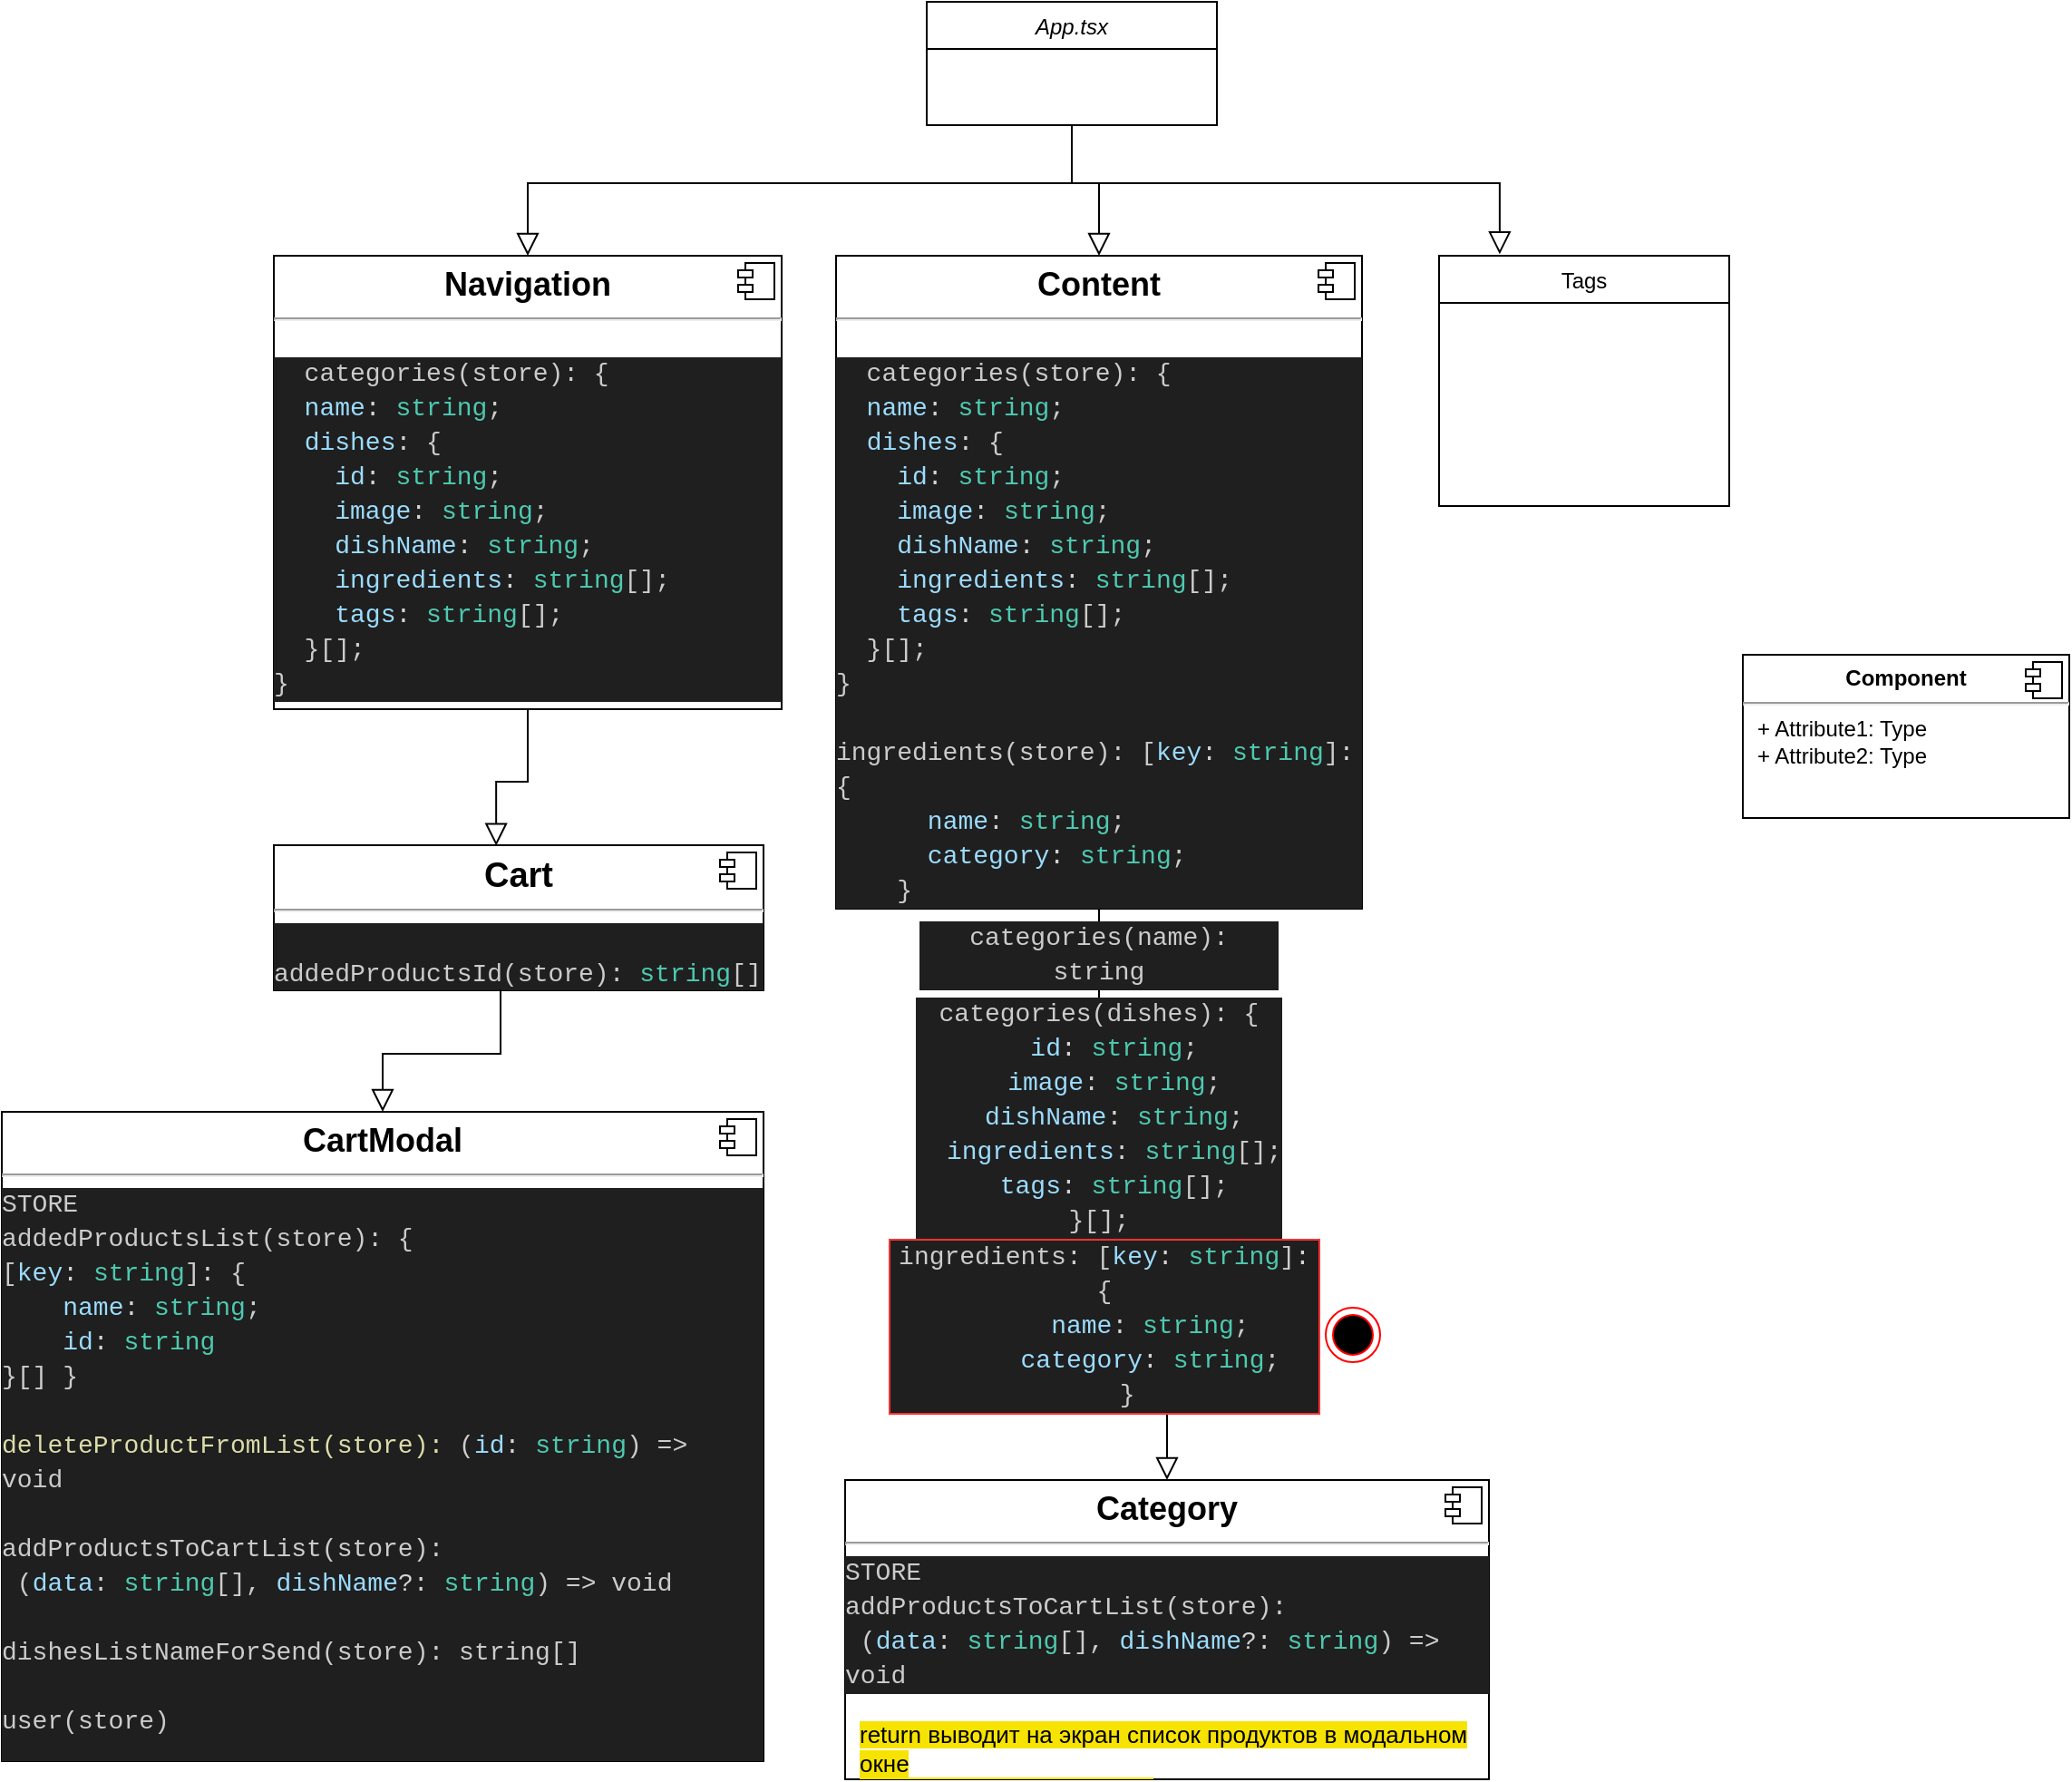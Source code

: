<mxfile version="21.3.4" type="github">
  <diagram id="C5RBs43oDa-KdzZeNtuy" name="Page-1">
    <mxGraphModel dx="2227" dy="1890" grid="1" gridSize="10" guides="1" tooltips="1" connect="1" arrows="1" fold="1" page="1" pageScale="1" pageWidth="827" pageHeight="1169" math="0" shadow="0">
      <root>
        <mxCell id="WIyWlLk6GJQsqaUBKTNV-0" />
        <mxCell id="WIyWlLk6GJQsqaUBKTNV-1" parent="WIyWlLk6GJQsqaUBKTNV-0" />
        <mxCell id="zkfFHV4jXpPFQw0GAbJ--0" value="App.tsx" style="swimlane;fontStyle=2;align=center;verticalAlign=top;childLayout=stackLayout;horizontal=1;startSize=26;horizontalStack=0;resizeParent=1;resizeLast=0;collapsible=1;marginBottom=0;rounded=0;shadow=0;strokeWidth=1;" parent="WIyWlLk6GJQsqaUBKTNV-1" vertex="1">
          <mxGeometry x="-60" y="-1050" width="160" height="68" as="geometry">
            <mxRectangle x="230" y="140" width="160" height="26" as="alternateBounds" />
          </mxGeometry>
        </mxCell>
        <mxCell id="zkfFHV4jXpPFQw0GAbJ--16" value="" style="endArrow=block;endSize=10;endFill=0;shadow=0;strokeWidth=1;rounded=0;edgeStyle=elbowEdgeStyle;elbow=vertical;entryX=0.5;entryY=0;entryDx=0;entryDy=0;" parent="WIyWlLk6GJQsqaUBKTNV-1" target="HImORC_qOO-QrwHqmKr2-34" edge="1">
          <mxGeometry width="160" relative="1" as="geometry">
            <mxPoint x="42" y="-950" as="sourcePoint" />
            <mxPoint x="-80" y="-920" as="targetPoint" />
            <Array as="points">
              <mxPoint x="12" y="-950" />
            </Array>
          </mxGeometry>
        </mxCell>
        <mxCell id="HImORC_qOO-QrwHqmKr2-2" value="Tags" style="swimlane;fontStyle=0;align=center;verticalAlign=top;childLayout=stackLayout;horizontal=1;startSize=26;horizontalStack=0;resizeParent=1;resizeLast=0;collapsible=1;marginBottom=0;rounded=0;shadow=0;strokeWidth=1;" vertex="1" parent="WIyWlLk6GJQsqaUBKTNV-1">
          <mxGeometry x="222.5" y="-910" width="160" height="138" as="geometry">
            <mxRectangle x="550" y="140" width="160" height="26" as="alternateBounds" />
          </mxGeometry>
        </mxCell>
        <mxCell id="HImORC_qOO-QrwHqmKr2-3" value="" style="endArrow=block;endSize=10;endFill=0;shadow=0;strokeWidth=1;rounded=0;edgeStyle=elbowEdgeStyle;elbow=vertical;entryX=0.209;entryY=-0.006;entryDx=0;entryDy=0;exitX=0.5;exitY=1;exitDx=0;exitDy=0;entryPerimeter=0;" edge="1" parent="WIyWlLk6GJQsqaUBKTNV-1" source="zkfFHV4jXpPFQw0GAbJ--0" target="HImORC_qOO-QrwHqmKr2-2">
          <mxGeometry width="160" relative="1" as="geometry">
            <mxPoint x="212" y="-960" as="sourcePoint" />
            <mxPoint x="90" y="-930" as="targetPoint" />
            <Array as="points">
              <mxPoint x="130" y="-950" />
            </Array>
          </mxGeometry>
        </mxCell>
        <mxCell id="HImORC_qOO-QrwHqmKr2-8" value="" style="endArrow=block;endSize=10;endFill=0;shadow=0;strokeWidth=1;rounded=0;edgeStyle=elbowEdgeStyle;elbow=vertical;entryX=0.5;entryY=0;entryDx=0;entryDy=0;" edge="1" parent="WIyWlLk6GJQsqaUBKTNV-1" source="HImORC_qOO-QrwHqmKr2-36" target="HImORC_qOO-QrwHqmKr2-47">
          <mxGeometry width="160" relative="1" as="geometry">
            <mxPoint x="200" y="-400" as="sourcePoint" />
            <mxPoint x="200" y="-280" as="targetPoint" />
            <Array as="points" />
          </mxGeometry>
        </mxCell>
        <mxCell id="HImORC_qOO-QrwHqmKr2-11" value="&lt;div style=&quot;color: rgb(204, 204, 204); background-color: rgb(31, 31, 31); font-family: Consolas, &amp;quot;Courier New&amp;quot;, monospace; font-size: 14px; line-height: 19px;&quot;&gt;categories(name): string&lt;/div&gt;" style="text;html=1;strokeColor=none;fillColor=none;align=center;verticalAlign=middle;whiteSpace=wrap;rounded=0;" vertex="1" parent="WIyWlLk6GJQsqaUBKTNV-1">
          <mxGeometry x="-65" y="-540" width="200" height="30" as="geometry" />
        </mxCell>
        <mxCell id="HImORC_qOO-QrwHqmKr2-13" value="&lt;div style=&quot;color: rgb(204, 204, 204); background-color: rgb(31, 31, 31); font-family: Consolas, &amp;quot;Courier New&amp;quot;, monospace; font-size: 14px; line-height: 19px;&quot;&gt;categories(dishes):&amp;nbsp;{&lt;/div&gt;&lt;div style=&quot;color: rgb(204, 204, 204); background-color: rgb(31, 31, 31); font-family: Consolas, &amp;quot;Courier New&amp;quot;, monospace; font-size: 14px; line-height: 19px;&quot;&gt;&lt;div&gt;&amp;nbsp; &lt;span style=&quot;color: #9cdcfe;&quot;&gt;id&lt;/span&gt;&lt;span style=&quot;color: #d4d4d4;&quot;&gt;:&lt;/span&gt; &lt;span style=&quot;color: #4ec9b0;&quot;&gt;string&lt;/span&gt;;&lt;/div&gt;&lt;div&gt;&amp;nbsp; &lt;span style=&quot;color: #9cdcfe;&quot;&gt;image&lt;/span&gt;&lt;span style=&quot;color: #d4d4d4;&quot;&gt;:&lt;/span&gt; &lt;span style=&quot;color: #4ec9b0;&quot;&gt;string&lt;/span&gt;;&lt;/div&gt;&lt;div&gt;&amp;nbsp; &lt;span style=&quot;color: #9cdcfe;&quot;&gt;dishName&lt;/span&gt;&lt;span style=&quot;color: #d4d4d4;&quot;&gt;:&lt;/span&gt; &lt;span style=&quot;color: #4ec9b0;&quot;&gt;string&lt;/span&gt;;&lt;/div&gt;&lt;div&gt;&amp;nbsp; &lt;span style=&quot;color: #9cdcfe;&quot;&gt;ingredients&lt;/span&gt;&lt;span style=&quot;color: #d4d4d4;&quot;&gt;:&lt;/span&gt; &lt;span style=&quot;color: #4ec9b0;&quot;&gt;string&lt;/span&gt;[];&lt;/div&gt;&lt;div&gt;&amp;nbsp; &lt;span style=&quot;color: #9cdcfe;&quot;&gt;tags&lt;/span&gt;&lt;span style=&quot;color: #d4d4d4;&quot;&gt;:&lt;/span&gt; &lt;span style=&quot;color: #4ec9b0;&quot;&gt;string&lt;/span&gt;[];&lt;/div&gt;&lt;div&gt;}[];&lt;/div&gt;&lt;/div&gt;" style="text;html=1;strokeColor=none;fillColor=none;align=center;verticalAlign=middle;whiteSpace=wrap;rounded=0;" vertex="1" parent="WIyWlLk6GJQsqaUBKTNV-1">
          <mxGeometry x="-115" y="-450" width="300" height="30" as="geometry" />
        </mxCell>
        <mxCell id="HImORC_qOO-QrwHqmKr2-14" value="&lt;div style=&quot;color: rgb(204, 204, 204); background-color: rgb(31, 31, 31); font-family: Consolas, &amp;quot;Courier New&amp;quot;, monospace; font-size: 14px; line-height: 19px;&quot;&gt;ingredients:&amp;nbsp;[&lt;span style=&quot;color: rgb(156, 220, 254);&quot;&gt;key&lt;/span&gt;&lt;span style=&quot;color: rgb(212, 212, 212);&quot;&gt;:&lt;/span&gt;&lt;span style=&quot;&quot;&gt; &lt;/span&gt;&lt;span style=&quot;color: rgb(78, 201, 176);&quot;&gt;string&lt;/span&gt;&lt;span style=&quot;&quot;&gt;]&lt;/span&gt;&lt;span style=&quot;color: rgb(212, 212, 212);&quot;&gt;:&lt;/span&gt;&lt;span style=&quot;&quot;&gt; {&lt;/span&gt;&lt;/div&gt;&lt;div style=&quot;color: rgb(204, 204, 204); background-color: rgb(31, 31, 31); font-family: Consolas, &amp;quot;Courier New&amp;quot;, monospace; font-size: 14px; line-height: 19px;&quot;&gt;&lt;div&gt;&amp;nbsp; &amp;nbsp; &amp;nbsp; &lt;span style=&quot;color: #9cdcfe;&quot;&gt;name&lt;/span&gt;&lt;span style=&quot;color: #d4d4d4;&quot;&gt;:&lt;/span&gt; &lt;span style=&quot;color: #4ec9b0;&quot;&gt;string&lt;/span&gt;;&lt;/div&gt;&lt;div&gt;&amp;nbsp; &amp;nbsp; &amp;nbsp; &lt;span style=&quot;color: #9cdcfe;&quot;&gt;category&lt;/span&gt;&lt;span style=&quot;color: #d4d4d4;&quot;&gt;:&lt;/span&gt; &lt;span style=&quot;color: #4ec9b0;&quot;&gt;string&lt;/span&gt;;&lt;/div&gt;&lt;/div&gt;&lt;div style=&quot;color: rgb(204, 204, 204); background-color: rgb(31, 31, 31); font-family: Consolas, &amp;quot;Courier New&amp;quot;, monospace; font-size: 14px; line-height: 19px;&quot;&gt;&lt;span style=&quot;&quot;&gt;&amp;nbsp; &amp;nbsp; }&lt;/span&gt;&amp;nbsp;&lt;/div&gt;" style="text;html=1;strokeColor=none;fillColor=none;align=center;verticalAlign=middle;whiteSpace=wrap;rounded=0;labelBorderColor=#FF3333;" vertex="1" parent="WIyWlLk6GJQsqaUBKTNV-1">
          <mxGeometry x="-82.5" y="-340" width="240" height="40" as="geometry" />
        </mxCell>
        <mxCell id="HImORC_qOO-QrwHqmKr2-17" value="" style="ellipse;html=1;shape=endState;fillColor=#000000;strokeColor=#ff0000;" vertex="1" parent="WIyWlLk6GJQsqaUBKTNV-1">
          <mxGeometry x="160" y="-330" width="30" height="30" as="geometry" />
        </mxCell>
        <mxCell id="HImORC_qOO-QrwHqmKr2-34" value="&lt;p style=&quot;margin:0px;margin-top:6px;text-align:center;&quot;&gt;&lt;b&gt;&lt;font style=&quot;font-size: 18px;&quot;&gt;Navigation&lt;/font&gt;&lt;/b&gt;&lt;/p&gt;&lt;hr&gt;&lt;p style=&quot;margin:0px;margin-left:8px;&quot;&gt;&lt;br&gt;&lt;/p&gt;&lt;div style=&quot;color: rgb(204, 204, 204); background-color: rgb(31, 31, 31); font-family: Consolas, &amp;quot;Courier New&amp;quot;, monospace; font-size: 14px; line-height: 19px;&quot;&gt;&lt;div&gt;&amp;nbsp;&amp;nbsp;categories(store):&amp;nbsp;{&lt;/div&gt;&lt;div&gt;&lt;span style=&quot;color: rgb(156, 220, 254);&quot;&gt;&amp;nbsp; name&lt;/span&gt;&lt;span style=&quot;color: rgb(212, 212, 212);&quot;&gt;:&lt;/span&gt; &lt;span style=&quot;color: rgb(78, 201, 176);&quot;&gt;string&lt;/span&gt;;&lt;/div&gt;&lt;div&gt;&amp;nbsp; &lt;span style=&quot;color: #9cdcfe;&quot;&gt;dishes&lt;/span&gt;&lt;span style=&quot;color: #d4d4d4;&quot;&gt;:&lt;/span&gt; {&lt;/div&gt;&lt;div&gt;&amp;nbsp; &amp;nbsp; &lt;span style=&quot;color: #9cdcfe;&quot;&gt;id&lt;/span&gt;&lt;span style=&quot;color: #d4d4d4;&quot;&gt;:&lt;/span&gt; &lt;span style=&quot;color: #4ec9b0;&quot;&gt;string&lt;/span&gt;;&lt;/div&gt;&lt;div&gt;&amp;nbsp; &amp;nbsp; &lt;span style=&quot;color: #9cdcfe;&quot;&gt;image&lt;/span&gt;&lt;span style=&quot;color: #d4d4d4;&quot;&gt;:&lt;/span&gt; &lt;span style=&quot;color: #4ec9b0;&quot;&gt;string&lt;/span&gt;;&lt;/div&gt;&lt;div&gt;&amp;nbsp; &amp;nbsp; &lt;span style=&quot;color: #9cdcfe;&quot;&gt;dishName&lt;/span&gt;&lt;span style=&quot;color: #d4d4d4;&quot;&gt;:&lt;/span&gt; &lt;span style=&quot;color: #4ec9b0;&quot;&gt;string&lt;/span&gt;;&lt;/div&gt;&lt;div&gt;&amp;nbsp; &amp;nbsp; &lt;span style=&quot;color: #9cdcfe;&quot;&gt;ingredients&lt;/span&gt;&lt;span style=&quot;color: #d4d4d4;&quot;&gt;:&lt;/span&gt; &lt;span style=&quot;color: #4ec9b0;&quot;&gt;string&lt;/span&gt;[];&lt;/div&gt;&lt;div&gt;&amp;nbsp; &amp;nbsp; &lt;span style=&quot;color: #9cdcfe;&quot;&gt;tags&lt;/span&gt;&lt;span style=&quot;color: #d4d4d4;&quot;&gt;:&lt;/span&gt; &lt;span style=&quot;color: #4ec9b0;&quot;&gt;string&lt;/span&gt;[];&lt;/div&gt;&lt;div&gt;&amp;nbsp; }[];&lt;/div&gt;&lt;div&gt;}&lt;/div&gt;&lt;/div&gt;" style="align=left;overflow=fill;html=1;dropTarget=0;whiteSpace=wrap;" vertex="1" parent="WIyWlLk6GJQsqaUBKTNV-1">
          <mxGeometry x="-420" y="-910" width="280" height="250" as="geometry" />
        </mxCell>
        <mxCell id="HImORC_qOO-QrwHqmKr2-35" value="" style="shape=component;jettyWidth=8;jettyHeight=4;" vertex="1" parent="HImORC_qOO-QrwHqmKr2-34">
          <mxGeometry x="1" width="20" height="20" relative="1" as="geometry">
            <mxPoint x="-24" y="4" as="offset" />
          </mxGeometry>
        </mxCell>
        <mxCell id="HImORC_qOO-QrwHqmKr2-36" value="&lt;p style=&quot;margin:0px;margin-top:6px;text-align:center;&quot;&gt;&lt;b&gt;&lt;font style=&quot;font-size: 18px;&quot;&gt;Content&lt;/font&gt;&lt;/b&gt;&lt;/p&gt;&lt;hr&gt;&lt;p style=&quot;margin:0px;margin-left:8px;&quot;&gt;&lt;br&gt;&lt;/p&gt;&lt;div style=&quot;color: rgb(204, 204, 204); background-color: rgb(31, 31, 31); font-family: Consolas, &amp;quot;Courier New&amp;quot;, monospace; font-size: 14px; line-height: 19px;&quot;&gt;&lt;div&gt;&amp;nbsp;&amp;nbsp;categories(store):&amp;nbsp;{&lt;/div&gt;&lt;div&gt;&lt;span style=&quot;color: rgb(156, 220, 254);&quot;&gt;&amp;nbsp; name&lt;/span&gt;&lt;span style=&quot;color: rgb(212, 212, 212);&quot;&gt;:&lt;/span&gt; &lt;span style=&quot;color: rgb(78, 201, 176);&quot;&gt;string&lt;/span&gt;;&lt;/div&gt;&lt;div&gt;&amp;nbsp; &lt;span style=&quot;color: #9cdcfe;&quot;&gt;dishes&lt;/span&gt;&lt;span style=&quot;color: #d4d4d4;&quot;&gt;:&lt;/span&gt; {&lt;/div&gt;&lt;div&gt;&amp;nbsp; &amp;nbsp; &lt;span style=&quot;color: #9cdcfe;&quot;&gt;id&lt;/span&gt;&lt;span style=&quot;color: #d4d4d4;&quot;&gt;:&lt;/span&gt; &lt;span style=&quot;color: #4ec9b0;&quot;&gt;string&lt;/span&gt;;&lt;/div&gt;&lt;div&gt;&amp;nbsp; &amp;nbsp; &lt;span style=&quot;color: #9cdcfe;&quot;&gt;image&lt;/span&gt;&lt;span style=&quot;color: #d4d4d4;&quot;&gt;:&lt;/span&gt; &lt;span style=&quot;color: #4ec9b0;&quot;&gt;string&lt;/span&gt;;&lt;/div&gt;&lt;div&gt;&amp;nbsp; &amp;nbsp; &lt;span style=&quot;color: #9cdcfe;&quot;&gt;dishName&lt;/span&gt;&lt;span style=&quot;color: #d4d4d4;&quot;&gt;:&lt;/span&gt; &lt;span style=&quot;color: #4ec9b0;&quot;&gt;string&lt;/span&gt;;&lt;/div&gt;&lt;div&gt;&amp;nbsp; &amp;nbsp; &lt;span style=&quot;color: #9cdcfe;&quot;&gt;ingredients&lt;/span&gt;&lt;span style=&quot;color: #d4d4d4;&quot;&gt;:&lt;/span&gt; &lt;span style=&quot;color: #4ec9b0;&quot;&gt;string&lt;/span&gt;[];&lt;/div&gt;&lt;div&gt;&amp;nbsp; &amp;nbsp; &lt;span style=&quot;color: #9cdcfe;&quot;&gt;tags&lt;/span&gt;&lt;span style=&quot;color: #d4d4d4;&quot;&gt;:&lt;/span&gt; &lt;span style=&quot;color: #4ec9b0;&quot;&gt;string&lt;/span&gt;[];&lt;/div&gt;&lt;div&gt;&amp;nbsp; }[];&lt;/div&gt;&lt;div&gt;}&lt;/div&gt;&lt;div&gt;&lt;br&gt;&lt;/div&gt;&lt;div&gt;ingredients(store):&amp;nbsp;[&lt;span style=&quot;color: rgb(156, 220, 254);&quot;&gt;key&lt;/span&gt;&lt;span style=&quot;color: rgb(212, 212, 212);&quot;&gt;:&lt;/span&gt;&lt;span style=&quot;&quot;&gt; &lt;/span&gt;&lt;span style=&quot;color: rgb(78, 201, 176);&quot;&gt;string&lt;/span&gt;&lt;span style=&quot;&quot;&gt;]&lt;/span&gt;&lt;span style=&quot;color: rgb(212, 212, 212);&quot;&gt;:&lt;/span&gt;&lt;span style=&quot;&quot;&gt; {&lt;/span&gt;&lt;/div&gt;&lt;div style=&quot;line-height: 19px;&quot;&gt;&lt;div&gt;&amp;nbsp; &amp;nbsp; &amp;nbsp; &lt;span style=&quot;color: #9cdcfe;&quot;&gt;name&lt;/span&gt;&lt;span style=&quot;color: #d4d4d4;&quot;&gt;:&lt;/span&gt; &lt;span style=&quot;color: #4ec9b0;&quot;&gt;string&lt;/span&gt;;&lt;/div&gt;&lt;div&gt;&amp;nbsp; &amp;nbsp; &amp;nbsp; &lt;span style=&quot;color: #9cdcfe;&quot;&gt;category&lt;/span&gt;&lt;span style=&quot;color: #d4d4d4;&quot;&gt;:&lt;/span&gt; &lt;span style=&quot;color: #4ec9b0;&quot;&gt;string&lt;/span&gt;;&lt;/div&gt;&lt;div&gt;&amp;nbsp; &amp;nbsp; }&lt;/div&gt;&lt;/div&gt;&lt;div&gt;&lt;br&gt;&lt;/div&gt;&lt;/div&gt;" style="align=left;overflow=fill;html=1;dropTarget=0;whiteSpace=wrap;" vertex="1" parent="WIyWlLk6GJQsqaUBKTNV-1">
          <mxGeometry x="-110" y="-910" width="290" height="360" as="geometry" />
        </mxCell>
        <mxCell id="HImORC_qOO-QrwHqmKr2-37" value="" style="shape=component;jettyWidth=8;jettyHeight=4;" vertex="1" parent="HImORC_qOO-QrwHqmKr2-36">
          <mxGeometry x="1" width="20" height="20" relative="1" as="geometry">
            <mxPoint x="-24" y="4" as="offset" />
          </mxGeometry>
        </mxCell>
        <mxCell id="HImORC_qOO-QrwHqmKr2-38" value="&lt;p style=&quot;margin:0px;margin-top:6px;text-align:center;&quot;&gt;&lt;b&gt;Component&lt;/b&gt;&lt;/p&gt;&lt;hr/&gt;&lt;p style=&quot;margin:0px;margin-left:8px;&quot;&gt;+ Attribute1: Type&lt;br/&gt;+ Attribute2: Type&lt;/p&gt;" style="align=left;overflow=fill;html=1;dropTarget=0;whiteSpace=wrap;" vertex="1" parent="WIyWlLk6GJQsqaUBKTNV-1">
          <mxGeometry x="390" y="-690" width="180" height="90" as="geometry" />
        </mxCell>
        <mxCell id="HImORC_qOO-QrwHqmKr2-39" value="" style="shape=component;jettyWidth=8;jettyHeight=4;" vertex="1" parent="HImORC_qOO-QrwHqmKr2-38">
          <mxGeometry x="1" width="20" height="20" relative="1" as="geometry">
            <mxPoint x="-24" y="4" as="offset" />
          </mxGeometry>
        </mxCell>
        <mxCell id="HImORC_qOO-QrwHqmKr2-40" value="" style="endArrow=block;endSize=10;endFill=0;shadow=0;strokeWidth=1;rounded=0;edgeStyle=elbowEdgeStyle;elbow=vertical;entryX=0.5;entryY=0;entryDx=0;entryDy=0;exitX=0.5;exitY=1;exitDx=0;exitDy=0;" edge="1" parent="WIyWlLk6GJQsqaUBKTNV-1" source="zkfFHV4jXpPFQw0GAbJ--0" target="HImORC_qOO-QrwHqmKr2-36">
          <mxGeometry width="160" relative="1" as="geometry">
            <mxPoint x="52" y="-940" as="sourcePoint" />
            <mxPoint x="-270" y="-900" as="targetPoint" />
            <Array as="points">
              <mxPoint x="30" y="-950" />
            </Array>
          </mxGeometry>
        </mxCell>
        <mxCell id="HImORC_qOO-QrwHqmKr2-41" value="&lt;p style=&quot;margin:0px;margin-top:6px;text-align:center;&quot;&gt;&lt;b&gt;&lt;font style=&quot;font-size: 19px;&quot;&gt;Cart&lt;/font&gt;&lt;/b&gt;&lt;/p&gt;&lt;hr&gt;&lt;div style=&quot;background-color: rgb(31, 31, 31); font-family: Consolas, &amp;quot;Courier New&amp;quot;, monospace; font-size: 14px; line-height: 19px;&quot;&gt;&lt;span style=&quot;color: rgb(204, 204, 204);&quot;&gt;&amp;nbsp; addedProductsId(store):&amp;nbsp;&lt;/span&gt;&lt;font color=&quot;#4ec9b0&quot;&gt;string&lt;/font&gt;&lt;span style=&quot;color: rgb(204, 204, 204);&quot;&gt;[]&lt;/span&gt;&lt;/div&gt;" style="align=left;overflow=fill;html=1;dropTarget=0;whiteSpace=wrap;" vertex="1" parent="WIyWlLk6GJQsqaUBKTNV-1">
          <mxGeometry x="-420" y="-585" width="270" height="80" as="geometry" />
        </mxCell>
        <mxCell id="HImORC_qOO-QrwHqmKr2-42" value="" style="shape=component;jettyWidth=8;jettyHeight=4;" vertex="1" parent="HImORC_qOO-QrwHqmKr2-41">
          <mxGeometry x="1" width="20" height="20" relative="1" as="geometry">
            <mxPoint x="-24" y="4" as="offset" />
          </mxGeometry>
        </mxCell>
        <mxCell id="HImORC_qOO-QrwHqmKr2-43" value="" style="endArrow=block;endSize=10;endFill=0;shadow=0;strokeWidth=1;rounded=0;edgeStyle=elbowEdgeStyle;elbow=vertical;entryX=0.454;entryY=0.004;entryDx=0;entryDy=0;exitX=0.5;exitY=1;exitDx=0;exitDy=0;entryPerimeter=0;" edge="1" parent="WIyWlLk6GJQsqaUBKTNV-1" target="HImORC_qOO-QrwHqmKr2-41">
          <mxGeometry width="160" relative="1" as="geometry">
            <mxPoint x="-280" y="-660" as="sourcePoint" />
            <mxPoint x="-265" y="-588" as="targetPoint" />
            <Array as="points">
              <mxPoint x="-265" y="-620" />
            </Array>
          </mxGeometry>
        </mxCell>
        <mxCell id="HImORC_qOO-QrwHqmKr2-44" value="&lt;p style=&quot;margin:0px;margin-top:6px;text-align:center;&quot;&gt;&lt;b&gt;&lt;font style=&quot;font-size: 18px;&quot;&gt;CartModal&lt;/font&gt;&lt;/b&gt;&lt;/p&gt;&lt;hr&gt;&lt;div style=&quot;color: rgb(204, 204, 204); background-color: rgb(31, 31, 31); font-family: Consolas, &amp;quot;Courier New&amp;quot;, monospace; font-size: 14px; line-height: 19px;&quot;&gt;STORE&lt;br&gt;addedProductsList(store):&amp;nbsp;{ &lt;br&gt;[&lt;span style=&quot;color: rgb(156, 220, 254);&quot;&gt;key&lt;/span&gt;&lt;span style=&quot;color: rgb(212, 212, 212);&quot;&gt;:&lt;/span&gt;&lt;span style=&quot;&quot;&gt; &lt;/span&gt;&lt;span style=&quot;color: rgb(78, 201, 176);&quot;&gt;string&lt;/span&gt;&lt;span style=&quot;&quot;&gt;]&lt;/span&gt;&lt;span style=&quot;color: rgb(212, 212, 212);&quot;&gt;:&lt;/span&gt;&lt;span style=&quot;&quot;&gt; { &lt;br&gt;&lt;/span&gt;&lt;span style=&quot;color: rgb(156, 220, 254);&quot;&gt;&lt;span style=&quot;&quot;&gt;&lt;span style=&quot;&quot;&gt;&amp;nbsp;&amp;nbsp;&amp;nbsp;&amp;nbsp;&lt;/span&gt;&lt;/span&gt;name&lt;/span&gt;&lt;span style=&quot;color: rgb(212, 212, 212);&quot;&gt;:&lt;/span&gt;&lt;span style=&quot;&quot;&gt; &lt;/span&gt;&lt;span style=&quot;color: rgb(78, 201, 176);&quot;&gt;string&lt;/span&gt;&lt;span style=&quot;&quot;&gt;; &lt;br&gt;&lt;/span&gt;&lt;span style=&quot;color: rgb(156, 220, 254);&quot;&gt;&lt;span style=&quot;&quot;&gt;&lt;span style=&quot;&quot;&gt;&amp;nbsp;&amp;nbsp;&amp;nbsp;&amp;nbsp;&lt;/span&gt;&lt;/span&gt;id&lt;/span&gt;&lt;span style=&quot;color: rgb(212, 212, 212);&quot;&gt;:&lt;/span&gt;&lt;span style=&quot;&quot;&gt; &lt;/span&gt;&lt;span style=&quot;color: rgb(78, 201, 176);&quot;&gt;string&lt;/span&gt; &lt;br&gt;}[] }&lt;br&gt;&lt;br&gt;&lt;div style=&quot;line-height: 19px;&quot;&gt;&lt;span style=&quot;color: #dcdcaa;&quot;&gt;deleteProductFromList(store):&amp;nbsp;&lt;/span&gt;(&lt;span style=&quot;color: rgb(156, 220, 254);&quot;&gt;id&lt;/span&gt;&lt;span style=&quot;color: rgb(212, 212, 212);&quot;&gt;:&lt;/span&gt;&lt;span style=&quot;&quot;&gt; &lt;/span&gt;&lt;span style=&quot;color: rgb(78, 201, 176);&quot;&gt;string&lt;/span&gt;) =&amp;gt; void&lt;br&gt;&lt;br&gt;addProductsToCartList(store):&lt;br style=&quot;border-color: var(--border-color);&quot;&gt;&amp;nbsp;(&lt;span style=&quot;border-color: var(--border-color); color: rgb(156, 220, 254);&quot;&gt;data&lt;/span&gt;&lt;span style=&quot;border-color: var(--border-color); color: rgb(212, 212, 212);&quot;&gt;:&lt;/span&gt;&lt;span style=&quot;border-color: var(--border-color);&quot;&gt;&amp;nbsp;&lt;/span&gt;&lt;span style=&quot;border-color: var(--border-color); color: rgb(78, 201, 176);&quot;&gt;string&lt;/span&gt;&lt;span style=&quot;border-color: var(--border-color);&quot;&gt;[],&amp;nbsp;&lt;/span&gt;&lt;span style=&quot;border-color: var(--border-color); color: rgb(156, 220, 254);&quot;&gt;dishName&lt;/span&gt;&lt;span style=&quot;border-color: var(--border-color); color: rgb(212, 212, 212);&quot;&gt;?:&lt;/span&gt;&lt;span style=&quot;border-color: var(--border-color);&quot;&gt;&amp;nbsp;&lt;/span&gt;&lt;span style=&quot;border-color: var(--border-color); color: rgb(78, 201, 176);&quot;&gt;string&lt;/span&gt;&lt;span style=&quot;border-color: var(--border-color);&quot;&gt;) =&amp;gt; void&lt;br&gt;&lt;br&gt;&lt;/span&gt;&lt;div style=&quot;line-height: 19px;&quot;&gt;dishesListNameForSend(store):&amp;nbsp;string[]&lt;br&gt;&lt;br&gt;&lt;div style=&quot;line-height: 19px;&quot;&gt;user(store)&lt;br&gt;&lt;br&gt;&lt;/div&gt;&lt;/div&gt;&lt;/div&gt;&lt;/div&gt;&lt;p style=&quot;margin:0px;margin-left:8px;&quot;&gt;&lt;br&gt;&lt;/p&gt;" style="align=left;overflow=fill;html=1;dropTarget=0;whiteSpace=wrap;" vertex="1" parent="WIyWlLk6GJQsqaUBKTNV-1">
          <mxGeometry x="-570" y="-438" width="420" height="358" as="geometry" />
        </mxCell>
        <mxCell id="HImORC_qOO-QrwHqmKr2-45" value="" style="shape=component;jettyWidth=8;jettyHeight=4;" vertex="1" parent="HImORC_qOO-QrwHqmKr2-44">
          <mxGeometry x="1" width="20" height="20" relative="1" as="geometry">
            <mxPoint x="-24" y="4" as="offset" />
          </mxGeometry>
        </mxCell>
        <mxCell id="HImORC_qOO-QrwHqmKr2-46" value="" style="endArrow=block;endSize=10;endFill=0;shadow=0;strokeWidth=1;rounded=0;edgeStyle=elbowEdgeStyle;elbow=vertical;entryX=0.5;entryY=0;entryDx=0;entryDy=0;exitX=0.463;exitY=0.993;exitDx=0;exitDy=0;exitPerimeter=0;" edge="1" parent="WIyWlLk6GJQsqaUBKTNV-1" source="HImORC_qOO-QrwHqmKr2-41" target="HImORC_qOO-QrwHqmKr2-44">
          <mxGeometry width="160" relative="1" as="geometry">
            <mxPoint x="-293" y="-490" as="sourcePoint" />
            <mxPoint x="-310" y="-400" as="targetPoint" />
            <Array as="points">
              <mxPoint x="-310" y="-470" />
            </Array>
          </mxGeometry>
        </mxCell>
        <mxCell id="HImORC_qOO-QrwHqmKr2-47" value="&lt;p style=&quot;margin:0px;margin-top:6px;text-align:center;&quot;&gt;&lt;b&gt;&lt;font style=&quot;font-size: 18px;&quot;&gt;Category&lt;/font&gt;&lt;/b&gt;&lt;/p&gt;&lt;hr&gt;&lt;div style=&quot;color: rgb(204, 204, 204); background-color: rgb(31, 31, 31); font-family: Consolas, &amp;quot;Courier New&amp;quot;, monospace; font-size: 14px; line-height: 19px;&quot;&gt;STORE&amp;nbsp;&lt;br&gt;addProductsToCartList(store):&lt;br&gt;&amp;nbsp;(&lt;span style=&quot;color: rgb(156, 220, 254);&quot;&gt;data&lt;/span&gt;&lt;span style=&quot;color: rgb(212, 212, 212);&quot;&gt;:&lt;/span&gt;&lt;span style=&quot;&quot;&gt; &lt;/span&gt;&lt;span style=&quot;color: rgb(78, 201, 176);&quot;&gt;string&lt;/span&gt;&lt;span style=&quot;&quot;&gt;[], &lt;/span&gt;&lt;span style=&quot;color: rgb(156, 220, 254);&quot;&gt;dishName&lt;/span&gt;&lt;span style=&quot;color: rgb(212, 212, 212);&quot;&gt;?:&lt;/span&gt;&lt;span style=&quot;&quot;&gt; &lt;/span&gt;&lt;span style=&quot;color: rgb(78, 201, 176);&quot;&gt;string&lt;/span&gt;&lt;span style=&quot;&quot;&gt;) =&amp;gt; void&lt;/span&gt;&lt;/div&gt;&lt;p style=&quot;margin: 0px 0px 0px 8px; font-size: 13px;&quot;&gt;&lt;br&gt;&lt;span style=&quot;background-color: rgb(247, 227, 2);&quot;&gt;return выводит на экран список продуктов в модальном окне&lt;br&gt;category_name и dishesList&lt;/span&gt;&lt;/p&gt;" style="align=left;overflow=fill;html=1;dropTarget=0;whiteSpace=wrap;" vertex="1" parent="WIyWlLk6GJQsqaUBKTNV-1">
          <mxGeometry x="-105" y="-235" width="355" height="165" as="geometry" />
        </mxCell>
        <mxCell id="HImORC_qOO-QrwHqmKr2-48" value="" style="shape=component;jettyWidth=8;jettyHeight=4;" vertex="1" parent="HImORC_qOO-QrwHqmKr2-47">
          <mxGeometry x="1" width="20" height="20" relative="1" as="geometry">
            <mxPoint x="-24" y="4" as="offset" />
          </mxGeometry>
        </mxCell>
      </root>
    </mxGraphModel>
  </diagram>
</mxfile>
